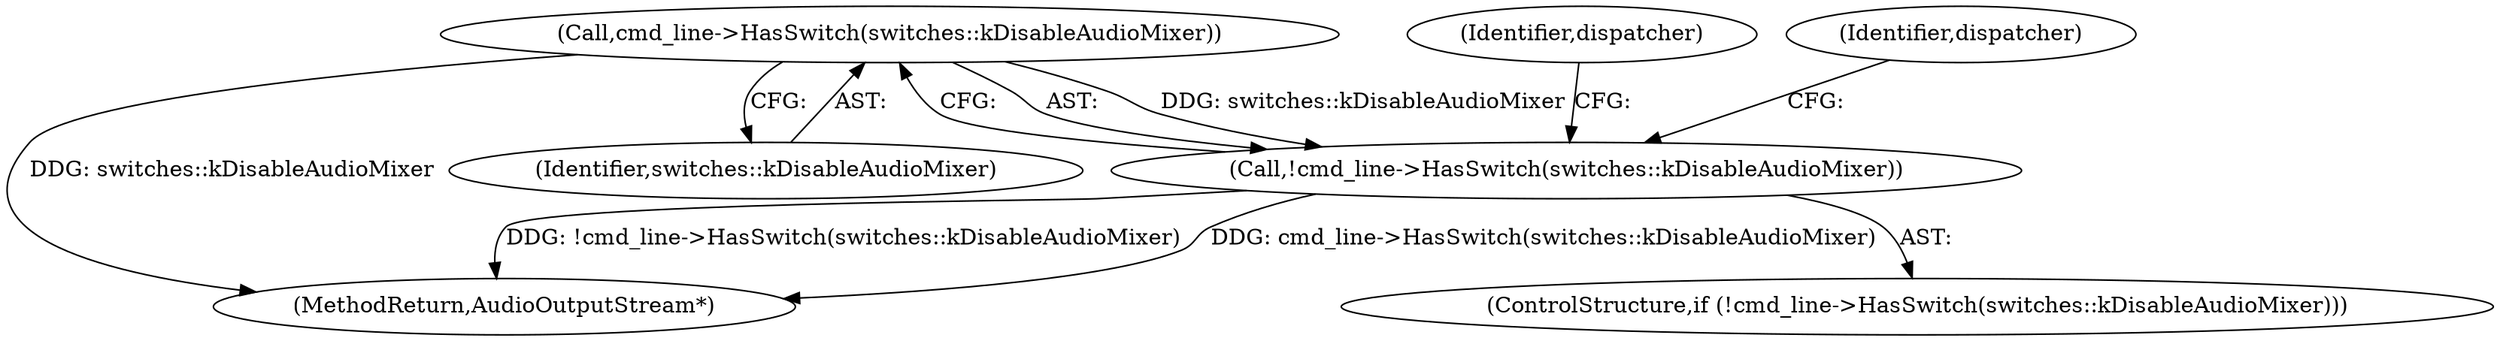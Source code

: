 digraph "1_Chrome_87190165c55bcf3eecd8824dd8d083f5e3236552@del" {
"1000126" [label="(Call,cmd_line->HasSwitch(switches::kDisableAudioMixer))"];
"1000125" [label="(Call,!cmd_line->HasSwitch(switches::kDisableAudioMixer))"];
"1000130" [label="(Identifier,dispatcher)"];
"1000125" [label="(Call,!cmd_line->HasSwitch(switches::kDisableAudioMixer))"];
"1000124" [label="(ControlStructure,if (!cmd_line->HasSwitch(switches::kDisableAudioMixer)))"];
"1000142" [label="(MethodReturn,AudioOutputStream*)"];
"1000136" [label="(Identifier,dispatcher)"];
"1000127" [label="(Identifier,switches::kDisableAudioMixer)"];
"1000126" [label="(Call,cmd_line->HasSwitch(switches::kDisableAudioMixer))"];
"1000126" -> "1000125"  [label="AST: "];
"1000126" -> "1000127"  [label="CFG: "];
"1000127" -> "1000126"  [label="AST: "];
"1000125" -> "1000126"  [label="CFG: "];
"1000126" -> "1000142"  [label="DDG: switches::kDisableAudioMixer"];
"1000126" -> "1000125"  [label="DDG: switches::kDisableAudioMixer"];
"1000125" -> "1000124"  [label="AST: "];
"1000130" -> "1000125"  [label="CFG: "];
"1000136" -> "1000125"  [label="CFG: "];
"1000125" -> "1000142"  [label="DDG: !cmd_line->HasSwitch(switches::kDisableAudioMixer)"];
"1000125" -> "1000142"  [label="DDG: cmd_line->HasSwitch(switches::kDisableAudioMixer)"];
}
